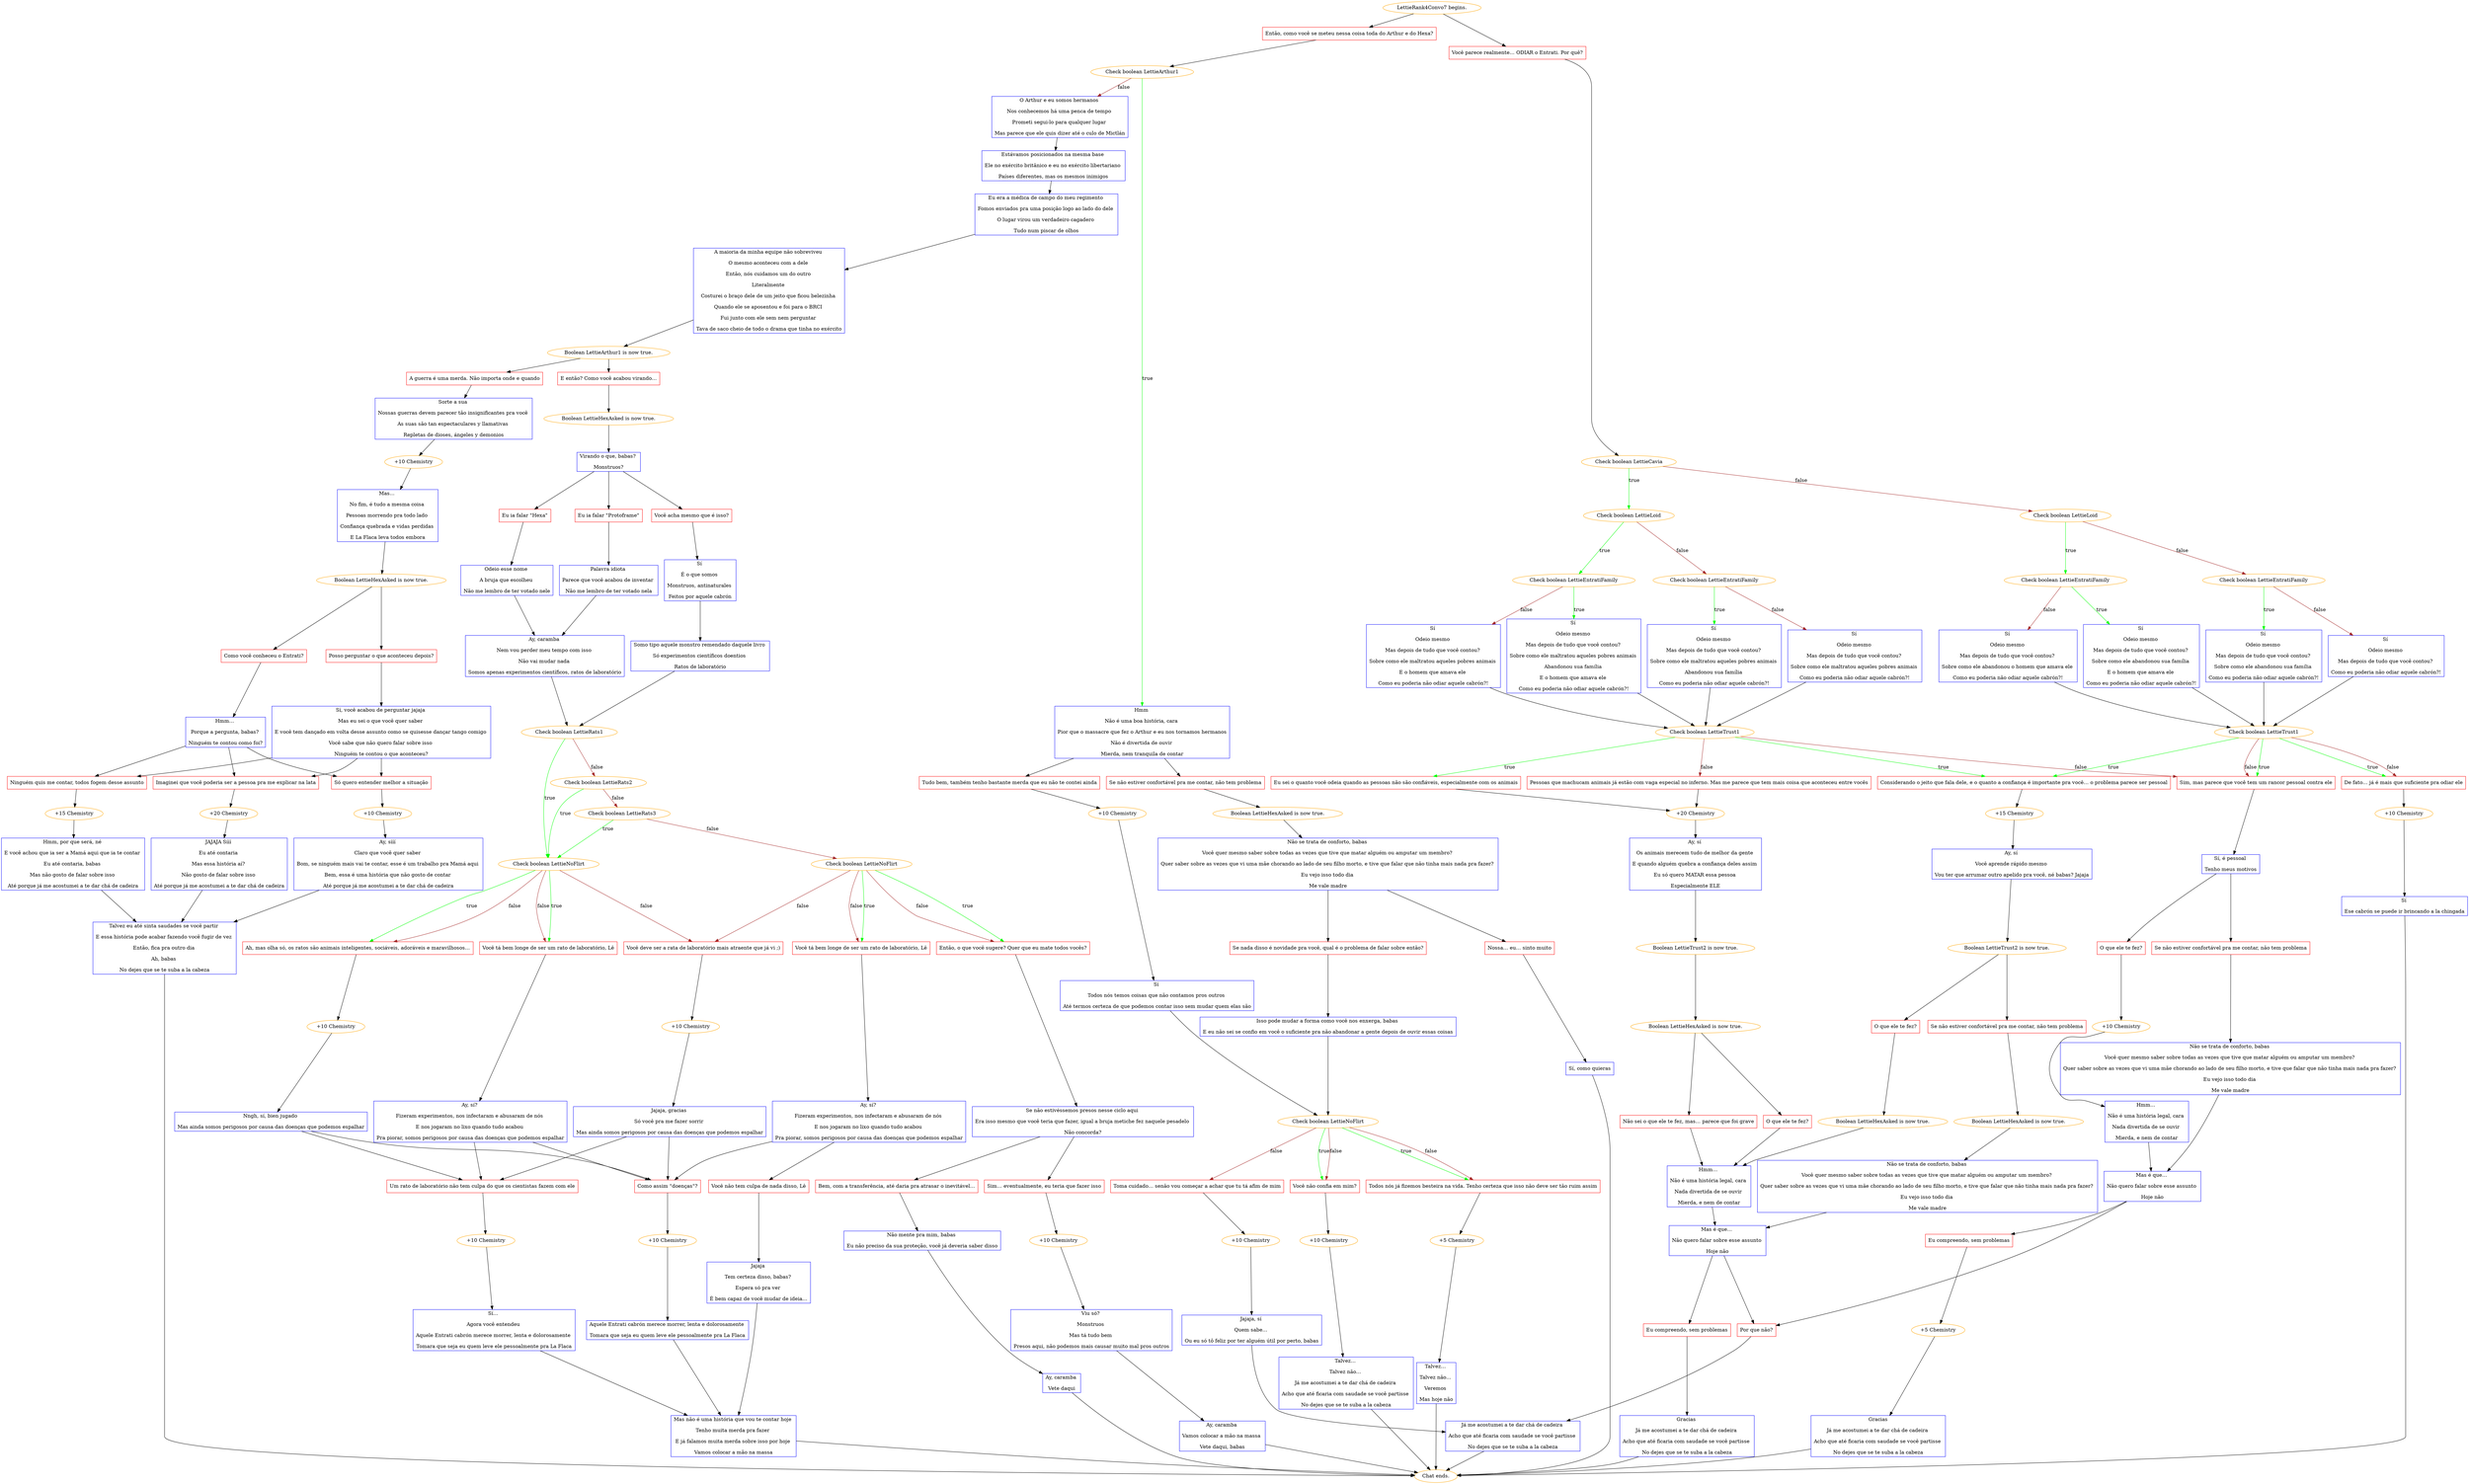 digraph {
	"LettieRank4Convo7 begins." [color=orange];
		"LettieRank4Convo7 begins." -> j2255522631;
		"LettieRank4Convo7 begins." -> j1429076853;
	j2255522631 [label="Então, como você se meteu nessa coisa toda do Arthur e do Hexa?",shape=box,color=red];
		j2255522631 -> j4293324513;
	j1429076853 [label="Você parece realmente… ODIAR o Entrati. Por quê?",shape=box,color=red];
		j1429076853 -> j2824785799;
	j4293324513 [label="Check boolean LettieArthur1",color=orange];
		j4293324513 -> j102410618 [label=true,color=green];
		j4293324513 -> j4231623619 [label=false,color=brown];
	j2824785799 [label="Check boolean LettieCavia",color=orange];
		j2824785799 -> j552733088 [label=true,color=green];
		j2824785799 -> j3470538414 [label=false,color=brown];
	j102410618 [label="Hmm 
Não é uma boa história, cara 
Pior que o massacre que fez o Arthur e eu nos tornamos hermanos
Não é divertida de ouvir 
Mierda, nem tranquila de contar",shape=box,color=blue];
		j102410618 -> j3996780976;
		j102410618 -> j386303447;
	j4231623619 [label="O Arthur e eu somos hermanos 
Nos conhecemos há uma penca de tempo 
Prometi segui-lo para qualquer lugar 
Mas parece que ele quis dizer até o culo de Mictlán",shape=box,color=blue];
		j4231623619 -> j3871362324;
	j552733088 [label="Check boolean LettieLoid",color=orange];
		j552733088 -> j1096171844 [label=true,color=green];
		j552733088 -> j4040708208 [label=false,color=brown];
	j3470538414 [label="Check boolean LettieLoid",color=orange];
		j3470538414 -> j416292857 [label=true,color=green];
		j3470538414 -> j504966913 [label=false,color=brown];
	j3996780976 [label="Se não estiver confortável pra me contar, não tem problema",shape=box,color=red];
		j3996780976 -> j1958624187;
	j386303447 [label="Tudo bem, também tenho bastante merda que eu não te contei ainda",shape=box,color=red];
		j386303447 -> j374058379;
	j3871362324 [label="Estávamos posicionados na mesma base 
Ele no exército britânico e eu no exército libertariano 
Países diferentes, mas os mesmos inimigos",shape=box,color=blue];
		j3871362324 -> j1869695629;
	j1096171844 [label="Check boolean LettieEntratiFamily",color=orange];
		j1096171844 -> j2237517920 [label=true,color=green];
		j1096171844 -> j495147748 [label=false,color=brown];
	j4040708208 [label="Check boolean LettieEntratiFamily",color=orange];
		j4040708208 -> j1656984606 [label=true,color=green];
		j4040708208 -> j1449172564 [label=false,color=brown];
	j416292857 [label="Check boolean LettieEntratiFamily",color=orange];
		j416292857 -> j1969300720 [label=true,color=green];
		j416292857 -> j1025360157 [label=false,color=brown];
	j504966913 [label="Check boolean LettieEntratiFamily",color=orange];
		j504966913 -> j106034872 [label=true,color=green];
		j504966913 -> j2656749006 [label=false,color=brown];
	j1958624187 [label="Boolean LettieHexAsked is now true.",color=orange];
		j1958624187 -> j2540682121;
	j374058379 [label="+10 Chemistry",color=orange];
		j374058379 -> j241889095;
	j1869695629 [label="Eu era a médica de campo do meu regimento 
Fomos enviados pra uma posição logo ao lado do dele 
O lugar virou um verdadeiro cagadero 
Tudo num piscar de olhos",shape=box,color=blue];
		j1869695629 -> j2174740353;
	j2237517920 [label="Sí 
Odeio mesmo 
Mas depois de tudo que você contou? 
Sobre como ele maltratou aqueles pobres animais 
Abandonou sua família 
E o homem que amava ele 
Como eu poderia não odiar aquele cabrón?!",shape=box,color=blue];
		j2237517920 -> j4106797655;
	j495147748 [label="Sí 
Odeio mesmo 
Mas depois de tudo que você contou? 
Sobre como ele maltratou aqueles pobres animais 
E o homem que amava ele 
Como eu poderia não odiar aquele cabrón?!",shape=box,color=blue];
		j495147748 -> j4106797655;
	j1656984606 [label="Sí 
Odeio mesmo 
Mas depois de tudo que você contou? 
Sobre como ele maltratou aqueles pobres animais 
Abandonou sua família 
Como eu poderia não odiar aquele cabrón?!",shape=box,color=blue];
		j1656984606 -> j4106797655;
	j1449172564 [label="Sí 
Odeio mesmo 
Mas depois de tudo que você contou? 
Sobre como ele maltratou aqueles pobres animais 
Como eu poderia não odiar aquele cabrón?!",shape=box,color=blue];
		j1449172564 -> j4106797655;
	j1969300720 [label="Sí 
Odeio mesmo 
Mas depois de tudo que você contou? 
Sobre como ele abandonou sua família 
E o homem que amava ele 
Como eu poderia não odiar aquele cabrón?!",shape=box,color=blue];
		j1969300720 -> j507724002;
	j1025360157 [label="Sí 
Odeio mesmo 
Mas depois de tudo que você contou? 
Sobre como ele abandonou o homem que amava ele 
Como eu poderia não odiar aquele cabrón?!",shape=box,color=blue];
		j1025360157 -> j507724002;
	j106034872 [label="Sí 
Odeio mesmo 
Mas depois de tudo que você contou? 
Sobre como ele abandonou sua família 
Como eu poderia não odiar aquele cabrón?!",shape=box,color=blue];
		j106034872 -> j507724002;
	j2656749006 [label="Sí 
Odeio mesmo 
Mas depois de tudo que você contou? 
Como eu poderia não odiar aquele cabrón?!",shape=box,color=blue];
		j2656749006 -> j507724002;
	j2540682121 [label="Não se trata de conforto, babas 
Você quer mesmo saber sobre todas as vezes que tive que matar alguém ou amputar um membro? 
Quer saber sobre as vezes que vi uma mãe chorando ao lado de seu filho morto, e tive que falar que não tinha mais nada pra fazer? 
Eu vejo isso todo dia 
Me vale madre",shape=box,color=blue];
		j2540682121 -> j2755002714;
		j2540682121 -> j4063877438;
	j241889095 [label="Sí 
Todos nós temos coisas que não contamos pros outros 
Até termos certeza de que podemos contar isso sem mudar quem elas são",shape=box,color=blue];
		j241889095 -> j350353099;
	j2174740353 [label="A maioria da minha equipe não sobreviveu 
O mesmo aconteceu com a dele 
Então, nós cuidamos um do outro 
Literalmente 
Costurei o braço dele de um jeito que ficou belezinha 
Quando ele se aposentou e foi para o BRCI 
Fui junto com ele sem nem perguntar 
Tava de saco cheio de todo o drama que tinha no exército",shape=box,color=blue];
		j2174740353 -> j225394097;
	j4106797655 [label="Check boolean LettieTrust1",color=orange];
		j4106797655 -> j1626380355 [label=true,color=green];
		j4106797655 -> j4090877066 [label=true,color=green];
		j4106797655 -> j3365289647 [label=false,color=brown];
		j4106797655 -> j380410284 [label=false,color=brown];
	j507724002 [label="Check boolean LettieTrust1",color=orange];
		j507724002 -> j1626380355 [label=true,color=green];
		j507724002 -> j380410284 [label=true,color=green];
		j507724002 -> j2222209836 [label=true,color=green];
		j507724002 -> j380410284 [label=false,color=brown];
		j507724002 -> j2222209836 [label=false,color=brown];
	j2755002714 [label="Se nada disso é novidade pra você, qual é o problema de falar sobre então?",shape=box,color=red];
		j2755002714 -> j551427273;
	j4063877438 [label="Nossa… eu… sinto muito",shape=box,color=red];
		j4063877438 -> j1263770990;
	j350353099 [label="Check boolean LettieNoFlirt",color=orange];
		j350353099 -> j1972383153 [label=true,color=green];
		j350353099 -> j3053440610 [label=true,color=green];
		j350353099 -> j1972383153 [label=false,color=brown];
		j350353099 -> j3053440610 [label=false,color=brown];
		j350353099 -> j4111190419 [label=false,color=brown];
	j225394097 [label="Boolean LettieArthur1 is now true.",color=orange];
		j225394097 -> j4209436823;
		j225394097 -> j3257844700;
	j1626380355 [label="Considerando o jeito que fala dele, e o quanto a confiança é importante pra você… o problema parece ser pessoal",shape=box,color=red];
		j1626380355 -> j1908714288;
	j4090877066 [label="Eu sei o quanto você odeia quando as pessoas não são confiáveis, especialmente com os animais",shape=box,color=red];
		j4090877066 -> j1779094187;
	j3365289647 [label="Pessoas que machucam animais já estão com vaga especial no inferno. Mas me parece que tem mais coisa que aconteceu entre vocês",shape=box,color=red];
		j3365289647 -> j1779094187;
	j380410284 [label="Sim, mas parece que você tem um rancor pessoal contra ele",shape=box,color=red];
		j380410284 -> j925854163;
	j2222209836 [label="De fato… já é mais que suficiente pra odiar ele",shape=box,color=red];
		j2222209836 -> j495880547;
	j551427273 [label="Isso pode mudar a forma como você nos enxerga, babas 
E eu não sei se confio em você o suficiente pra não abandonar a gente depois de ouvir essas coisas",shape=box,color=blue];
		j551427273 -> j350353099;
	j1263770990 [label="Sí, como quieras",shape=box,color=blue];
		j1263770990 -> "Chat ends.";
	j1972383153 [label="Você não confia em mim?",shape=box,color=red];
		j1972383153 -> j3944557209;
	j3053440610 [label="Todos nós já fizemos besteira na vida. Tenho certeza que isso não deve ser tão ruim assim",shape=box,color=red];
		j3053440610 -> j3781788887;
	j4111190419 [label="Toma cuidado… senão vou começar a achar que tu tá afim de mim",shape=box,color=red];
		j4111190419 -> j1758671808;
	j4209436823 [label="E então? Como você acabou virando…",shape=box,color=red];
		j4209436823 -> j3514191599;
	j3257844700 [label="A guerra é uma merda. Não importa onde e quando",shape=box,color=red];
		j3257844700 -> j4119495560;
	j1908714288 [label="+15 Chemistry",color=orange];
		j1908714288 -> j1023512412;
	j1779094187 [label="+20 Chemistry",color=orange];
		j1779094187 -> j4252468054;
	j925854163 [label="Sí, é pessoal 
Tenho meus motivos",shape=box,color=blue];
		j925854163 -> j1376270317;
		j925854163 -> j1312036122;
	j495880547 [label="+10 Chemistry",color=orange];
		j495880547 -> j4196049080;
	"Chat ends." [color=orange];
	j3944557209 [label="+10 Chemistry",color=orange];
		j3944557209 -> j3505738224;
	j3781788887 [label="+5 Chemistry",color=orange];
		j3781788887 -> j1735057020;
	j1758671808 [label="+10 Chemistry",color=orange];
		j1758671808 -> j2837647926;
	j3514191599 [label="Boolean LettieHexAsked is now true.",color=orange];
		j3514191599 -> j4236589202;
	j4119495560 [label="Sorte a sua 
Nossas guerras devem parecer tão insignificantes pra você 
As suas são tan espectaculares y llamativas 
Repletas de dioses, ángeles y demonios",shape=box,color=blue];
		j4119495560 -> j3554998589;
	j1023512412 [label="Ay, sí 
Você aprende rápido mesmo 
Vou ter que arrumar outro apelido pra você, né babas? Jajaja",shape=box,color=blue];
		j1023512412 -> j1449528014;
	j4252468054 [label="Ay, sí 
Os animais merecem tudo de melhor da gente 
E quando alguém quebra a confiança deles assim 
Eu só quero MATAR essa pessoa 
Especialmente ELE",shape=box,color=blue];
		j4252468054 -> j427534995;
	j1376270317 [label="O que ele te fez?",shape=box,color=red];
		j1376270317 -> j1518102170;
	j1312036122 [label="Se não estiver confortável pra me contar, não tem problema",shape=box,color=red];
		j1312036122 -> j666735375;
	j4196049080 [label="Sí 
Ese cabrón se puede ir brincando a la chingada",shape=box,color=blue];
		j4196049080 -> "Chat ends.";
	j3505738224 [label="Talvez… 
Talvez não… 
Já me acostumei a te dar chá de cadeira 
Acho que até ficaria com saudade se você partisse 
No dejes que se te suba a la cabeza",shape=box,color=blue];
		j3505738224 -> "Chat ends.";
	j1735057020 [label="Talvez… 
Talvez não… 
Veremos 
Mas hoje não",shape=box,color=blue];
		j1735057020 -> "Chat ends.";
	j2837647926 [label="Jajaja, sí 
Quem sabe… 
Ou eu só tô feliz por ter alguém útil por perto, babas",shape=box,color=blue];
		j2837647926 -> j2931553381;
	j4236589202 [label="Virando o que, babas? 
Monstruos?",shape=box,color=blue];
		j4236589202 -> j1735793247;
		j4236589202 -> j3180510565;
		j4236589202 -> j2265814403;
	j3554998589 [label="+10 Chemistry",color=orange];
		j3554998589 -> j420924552;
	j1449528014 [label="Boolean LettieTrust2 is now true.",color=orange];
		j1449528014 -> j1720984141;
		j1449528014 -> j2429561626;
	j427534995 [label="Boolean LettieTrust2 is now true.",color=orange];
		j427534995 -> j1283660927;
	j1518102170 [label="+10 Chemistry",color=orange];
		j1518102170 -> j2037662051;
	j666735375 [label="Não se trata de conforto, babas 
Você quer mesmo saber sobre todas as vezes que tive que matar alguém ou amputar um membro? 
Quer saber sobre as vezes que vi uma mãe chorando ao lado de seu filho morto, e tive que falar que não tinha mais nada pra fazer? 
Eu vejo isso todo dia 
Me vale madre",shape=box,color=blue];
		j666735375 -> j3011017720;
	j2931553381 [label="Já me acostumei a te dar chá de cadeira 
Acho que até ficaria com saudade se você partisse 
No dejes que se te suba a la cabeza",shape=box,color=blue];
		j2931553381 -> "Chat ends.";
	j1735793247 [label="Eu ia falar \"Hexa\"",shape=box,color=red];
		j1735793247 -> j1526419038;
	j3180510565 [label="Eu ia falar \"Protoframe\"",shape=box,color=red];
		j3180510565 -> j839118604;
	j2265814403 [label="Você acha mesmo que é isso?",shape=box,color=red];
		j2265814403 -> j1052931906;
	j420924552 [label="Mas… 
No fim, é tudo a mesma coisa 
Pessoas morrendo pra todo lado 
Confiança quebrada e vidas perdidas 
E La Flaca leva todos embora",shape=box,color=blue];
		j420924552 -> j4096741237;
	j1720984141 [label="Se não estiver confortável pra me contar, não tem problema",shape=box,color=red];
		j1720984141 -> j1394873786;
	j2429561626 [label="O que ele te fez?",shape=box,color=red];
		j2429561626 -> j459647059;
	j1283660927 [label="Boolean LettieHexAsked is now true.",color=orange];
		j1283660927 -> j142647047;
		j1283660927 -> j3829962003;
	j2037662051 [label="Hmm… 
Não é uma história legal, cara 
Nada divertida de se ouvir 
Mierda, e nem de contar",shape=box,color=blue];
		j2037662051 -> j3011017720;
	j3011017720 [label="Mas é que… 
Não quero falar sobre esse assunto 
Hoje não",shape=box,color=blue];
		j3011017720 -> j1361179449;
		j3011017720 -> j3880988664;
	j1526419038 [label="Odeio esse nome 
A bruja que escolheu 
Não me lembro de ter votado nele",shape=box,color=blue];
		j1526419038 -> j3420156009;
	j839118604 [label="Palavra idiota 
Parece que você acabou de inventar 
Não me lembro de ter votado nela",shape=box,color=blue];
		j839118604 -> j3420156009;
	j1052931906 [label="Sí 
É o que somos 
Monstruos, antinaturales 
Feitos por aquele cabrón",shape=box,color=blue];
		j1052931906 -> j442073276;
	j4096741237 [label="Boolean LettieHexAsked is now true.",color=orange];
		j4096741237 -> j1567138629;
		j4096741237 -> j678233036;
	j1394873786 [label="Boolean LettieHexAsked is now true.",color=orange];
		j1394873786 -> j2439308892;
	j459647059 [label="Boolean LettieHexAsked is now true.",color=orange];
		j459647059 -> j2758645589;
	j142647047 [label="Não sei o que ele te fez, mas… parece que foi grave",shape=box,color=red];
		j142647047 -> j2758645589;
	j3829962003 [label="O que ele te fez?",shape=box,color=red];
		j3829962003 -> j2758645589;
	j1361179449 [label="Por que não?",shape=box,color=red];
		j1361179449 -> j2931553381;
	j3880988664 [label="Eu compreendo, sem problemas",shape=box,color=red];
		j3880988664 -> j3096123859;
	j3420156009 [label="Ay, caramba 
Nem vou perder meu tempo com isso 
Não vai mudar nada 
Somos apenas experimentos científicos, ratos de laboratório",shape=box,color=blue];
		j3420156009 -> j2720663697;
	j442073276 [label="Somo tipo aquele monstro remendado daquele livro 
Só experimentos científicos doentios 
Ratos de laboratório",shape=box,color=blue];
		j442073276 -> j2720663697;
	j1567138629 [label="Como você conheceu o Entrati?",shape=box,color=red];
		j1567138629 -> j4113755652;
	j678233036 [label="Posso perguntar o que aconteceu depois?",shape=box,color=red];
		j678233036 -> j927629636;
	j2439308892 [label="Não se trata de conforto, babas 
Você quer mesmo saber sobre todas as vezes que tive que matar alguém ou amputar um membro? 
Quer saber sobre as vezes que vi uma mãe chorando ao lado de seu filho morto, e tive que falar que não tinha mais nada pra fazer? 
Eu vejo isso todo dia 
Me vale madre",shape=box,color=blue];
		j2439308892 -> j2484359582;
	j2758645589 [label="Hmm… 
Não é uma história legal, cara 
Nada divertida de se ouvir 
Mierda, e nem de contar",shape=box,color=blue];
		j2758645589 -> j2484359582;
	j3096123859 [label="+5 Chemistry",color=orange];
		j3096123859 -> j1257346460;
	j2720663697 [label="Check boolean LettieRats1",color=orange];
		j2720663697 -> j1349383781 [label=true,color=green];
		j2720663697 -> j1767513069 [label=false,color=brown];
	j4113755652 [label="Hmm… 
Porque a pergunta, babas? 
Ninguém te contou como foi?",shape=box,color=blue];
		j4113755652 -> j2575270146;
		j4113755652 -> j1904753979;
		j4113755652 -> j2837340971;
	j927629636 [label="Sí, você acabou de perguntar jajaja 
Mas eu sei o que você quer saber 
E você tem dançado em volta desse assunto como se quisesse dançar tango comigo 
Você sabe que não quero falar sobre isso 
Ninguém te contou o que aconteceu?",shape=box,color=blue];
		j927629636 -> j2575270146;
		j927629636 -> j1904753979;
		j927629636 -> j2837340971;
	j2484359582 [label="Mas é que… 
Não quero falar sobre esse assunto 
Hoje não",shape=box,color=blue];
		j2484359582 -> j1361179449;
		j2484359582 -> j2393097560;
	j1257346460 [label="Gracias
Já me acostumei a te dar chá de cadeira 
Acho que até ficaria com saudade se você partisse 
No dejes que se te suba a la cabeza",shape=box,color=blue];
		j1257346460 -> "Chat ends.";
	j1349383781 [label="Check boolean LettieNoFlirt",color=orange];
		j1349383781 -> j354751319 [label=true,color=green];
		j1349383781 -> j3868075685 [label=true,color=green];
		j1349383781 -> j354751319 [label=false,color=brown];
		j1349383781 -> j3868075685 [label=false,color=brown];
		j1349383781 -> j1850581614 [label=false,color=brown];
	j1767513069 [label="Check boolean LettieRats2",color=orange];
		j1767513069 -> j1349383781 [label=true,color=green];
		j1767513069 -> j2998697729 [label=false,color=brown];
	j2575270146 [label="Só quero entender melhor a situação",shape=box,color=red];
		j2575270146 -> j2215364390;
	j1904753979 [label="Ninguém quis me contar, todos fogem desse assunto",shape=box,color=red];
		j1904753979 -> j2729049311;
	j2837340971 [label="Imaginei que você poderia ser a pessoa pra me explicar na lata",shape=box,color=red];
		j2837340971 -> j1350541668;
	j2393097560 [label="Eu compreendo, sem problemas",shape=box,color=red];
		j2393097560 -> j2051634566;
	j354751319 [label="Você tá bem longe de ser um rato de laboratório, Lê",shape=box,color=red];
		j354751319 -> j1913849567;
	j3868075685 [label="Ah, mas olha só, os ratos são animais inteligentes, sociáveis, adoráveis e maravilhosos…",shape=box,color=red];
		j3868075685 -> j642035827;
	j1850581614 [label="Você deve ser a rata de laboratório mais atraente que já vi ;)",shape=box,color=red];
		j1850581614 -> j441521870;
	j2998697729 [label="Check boolean LettieRats3",color=orange];
		j2998697729 -> j1349383781 [label=true,color=green];
		j2998697729 -> j4030809656 [label=false,color=brown];
	j2215364390 [label="+10 Chemistry",color=orange];
		j2215364390 -> j548084231;
	j2729049311 [label="+15 Chemistry",color=orange];
		j2729049311 -> j1992615257;
	j1350541668 [label="+20 Chemistry",color=orange];
		j1350541668 -> j2341676267;
	j2051634566 [label="Gracias 
Já me acostumei a te dar chá de cadeira 
Acho que até ficaria com saudade se você partisse 
No dejes que se te suba a la cabeza",shape=box,color=blue];
		j2051634566 -> "Chat ends.";
	j1913849567 [label="Ay, sí? 
Fizeram experimentos, nos infectaram e abusaram de nós 
E nos jogaram no lixo quando tudo acabou 
Pra piorar, somos perigosos por causa das doenças que podemos espalhar",shape=box,color=blue];
		j1913849567 -> j2917970386;
		j1913849567 -> j2142085001;
	j642035827 [label="+10 Chemistry",color=orange];
		j642035827 -> j3776299932;
	j441521870 [label="+10 Chemistry",color=orange];
		j441521870 -> j3770362894;
	j4030809656 [label="Check boolean LettieNoFlirt",color=orange];
		j4030809656 -> j1694282793 [label=true,color=green];
		j4030809656 -> j2069771739 [label=true,color=green];
		j4030809656 -> j1850581614 [label=false,color=brown];
		j4030809656 -> j1694282793 [label=false,color=brown];
		j4030809656 -> j2069771739 [label=false,color=brown];
	j548084231 [label="Ay, sííí 
Claro que você quer saber 
Bom, se ninguém mais vai te contar, esse é um trabalho pra Mamá aqui 
Bem, essa é uma história que não gosto de contar 
Até porque já me acostumei a te dar chá de cadeira",shape=box,color=blue];
		j548084231 -> j116250376;
	j1992615257 [label="Hmm, por que será, né 
E você achou que ia ser a Mamá aqui que ia te contar 
Eu até contaria, babas 
Mas não gosto de falar sobre isso 
Até porque já me acostumei a te dar chá de cadeira",shape=box,color=blue];
		j1992615257 -> j116250376;
	j2341676267 [label="JAJAJA Sííí 
Eu até contaria 
Mas essa história aí? 
Não gosto de falar sobre isso 
Até porque já me acostumei a te dar chá de cadeira",shape=box,color=blue];
		j2341676267 -> j116250376;
	j2917970386 [label="Como assim \"doenças\"?",shape=box,color=red];
		j2917970386 -> j2619316750;
	j2142085001 [label="Um rato de laboratório não tem culpa do que os cientistas fazem com ele",shape=box,color=red];
		j2142085001 -> j3549380521;
	j3776299932 [label="Nngh, sí, bien jugado 
Mas ainda somos perigosos por causa das doenças que podemos espalhar",shape=box,color=blue];
		j3776299932 -> j2917970386;
		j3776299932 -> j2142085001;
	j3770362894 [label="Jajaja, gracias 
Só você pra me fazer sorrir 
Mas ainda somos perigosos por causa das doenças que podemos espalhar",shape=box,color=blue];
		j3770362894 -> j2917970386;
		j3770362894 -> j2142085001;
	j1694282793 [label="Você tá bem longe de ser um rato de laboratório, Lê",shape=box,color=red];
		j1694282793 -> j892943334;
	j2069771739 [label="Então, o que você sugere? Quer que eu mate todos vocês?",shape=box,color=red];
		j2069771739 -> j2313354811;
	j116250376 [label="Talvez eu até sinta saudades se você partir 
E essa história pode acabar fazendo você fugir de vez 
Então, fica pra outro dia 
Ah, babas 
No dejes que se te suba a la cabeza",shape=box,color=blue];
		j116250376 -> "Chat ends.";
	j2619316750 [label="+10 Chemistry",color=orange];
		j2619316750 -> j1415204460;
	j3549380521 [label="+10 Chemistry",color=orange];
		j3549380521 -> j1344912970;
	j892943334 [label="Ay, sí? 
Fizeram experimentos, nos infectaram e abusaram de nós 
E nos jogaram no lixo quando tudo acabou 
Pra piorar, somos perigosos por causa das doenças que podemos espalhar",shape=box,color=blue];
		j892943334 -> j2917970386;
		j892943334 -> j1782963791;
	j2313354811 [label="Se não estivéssemos presos nesse ciclo aqui 
Era isso mesmo que você teria que fazer, igual a bruja metiche fez naquele pesadelo 
Não concorda?",shape=box,color=blue];
		j2313354811 -> j1351489597;
		j2313354811 -> j674225361;
	j1415204460 [label="Aquele Entrati cabrón merece morrer, lenta e dolorosamente 
Tomara que seja eu quem leve ele pessoalmente pra La Flaca",shape=box,color=blue];
		j1415204460 -> j1102488563;
	j1344912970 [label="Sí… 
Agora você entendeu 
Aquele Entrati cabrón merece morrer, lenta e dolorosamente 
Tomara que seja eu quem leve ele pessoalmente pra La Flaca",shape=box,color=blue];
		j1344912970 -> j1102488563;
	j1782963791 [label="Você não tem culpa de nada disso, Lê",shape=box,color=red];
		j1782963791 -> j1576016964;
	j1351489597 [label="Sim… eventualmente, eu teria que fazer isso",shape=box,color=red];
		j1351489597 -> j2987293502;
	j674225361 [label="Bem, com a transferência, até daria pra atrasar o inevitável…",shape=box,color=red];
		j674225361 -> j2521923699;
	j1102488563 [label="Mas não é uma história que vou te contar hoje 
Tenho muita merda pra fazer 
E já falamos muita merda sobre isso por hoje 
Vamos colocar a mão na massa",shape=box,color=blue];
		j1102488563 -> "Chat ends.";
	j1576016964 [label="Jajaja 
Tem certeza disso, babas? 
Espera só pra ver 
É bem capaz de você mudar de ideia…",shape=box,color=blue];
		j1576016964 -> j1102488563;
	j2987293502 [label="+10 Chemistry",color=orange];
		j2987293502 -> j1925835786;
	j2521923699 [label="Não mente pra mim, babas 
Eu não preciso da sua proteção, você já deveria saber disso",shape=box,color=blue];
		j2521923699 -> j3168262251;
	j1925835786 [label="Viu só? 
Monstruos 
Mas tá tudo bem 
Presos aqui, não podemos mais causar muito mal pros outros",shape=box,color=blue];
		j1925835786 -> j3053705837;
	j3168262251 [label="Ay, caramba 
Vete daqui",shape=box,color=blue];
		j3168262251 -> "Chat ends.";
	j3053705837 [label="Ay, caramba 
Vamos colocar a mão na massa 
Vete daqui, babas",shape=box,color=blue];
		j3053705837 -> "Chat ends.";
}